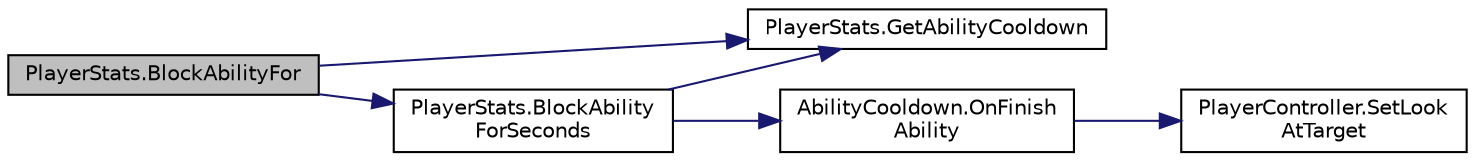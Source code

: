 digraph "PlayerStats.BlockAbilityFor"
{
 // INTERACTIVE_SVG=YES
 // LATEX_PDF_SIZE
  bgcolor="transparent";
  edge [fontname="Helvetica",fontsize="10",labelfontname="Helvetica",labelfontsize="10"];
  node [fontname="Helvetica",fontsize="10",shape=record];
  rankdir="LR";
  Node1 [label="PlayerStats.BlockAbilityFor",height=0.2,width=0.4,color="black", fillcolor="grey75", style="filled", fontcolor="black",tooltip=" "];
  Node1 -> Node2 [color="midnightblue",fontsize="10",style="solid",fontname="Helvetica"];
  Node2 [label="PlayerStats.BlockAbility\lForSeconds",height=0.2,width=0.4,color="black",URL="$class_player_stats.html#a4df625156bb2ae99262e81b28346ccb4",tooltip=" "];
  Node2 -> Node3 [color="midnightblue",fontsize="10",style="solid",fontname="Helvetica"];
  Node3 [label="PlayerStats.GetAbilityCooldown",height=0.2,width=0.4,color="black",URL="$class_player_stats.html#a12436c563a621825a095f0fcbee67e74",tooltip=" "];
  Node2 -> Node4 [color="midnightblue",fontsize="10",style="solid",fontname="Helvetica"];
  Node4 [label="AbilityCooldown.OnFinish\lAbility",height=0.2,width=0.4,color="black",URL="$class_ability_cooldown.html#abe17348393bdde47c5aef87b5311593c",tooltip="This resets the state of the player when it exits the ability state"];
  Node4 -> Node5 [color="midnightblue",fontsize="10",style="solid",fontname="Helvetica"];
  Node5 [label="PlayerController.SetLook\lAtTarget",height=0.2,width=0.4,color="black",URL="$class_player_controller.html#a36323c07b7cd9e0ccab9c8016611827c",tooltip="The player will look at the position of this Transform."];
  Node1 -> Node3 [color="midnightblue",fontsize="10",style="solid",fontname="Helvetica"];
}
